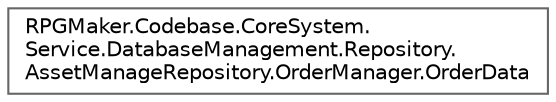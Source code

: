 digraph "クラス階層図"
{
 // LATEX_PDF_SIZE
  bgcolor="transparent";
  edge [fontname=Helvetica,fontsize=10,labelfontname=Helvetica,labelfontsize=10];
  node [fontname=Helvetica,fontsize=10,shape=box,height=0.2,width=0.4];
  rankdir="LR";
  Node0 [id="Node000000",label="RPGMaker.Codebase.CoreSystem.\lService.DatabaseManagement.Repository.\lAssetManageRepository.OrderManager.OrderData",height=0.2,width=0.4,color="grey40", fillcolor="white", style="filled",URL="$d3/d11/class_r_p_g_maker_1_1_codebase_1_1_core_system_1_1_service_1_1_database_management_1_1_repositor33a373cc4f068d7393ab49b68c70d8f4.html",tooltip=" "];
}

